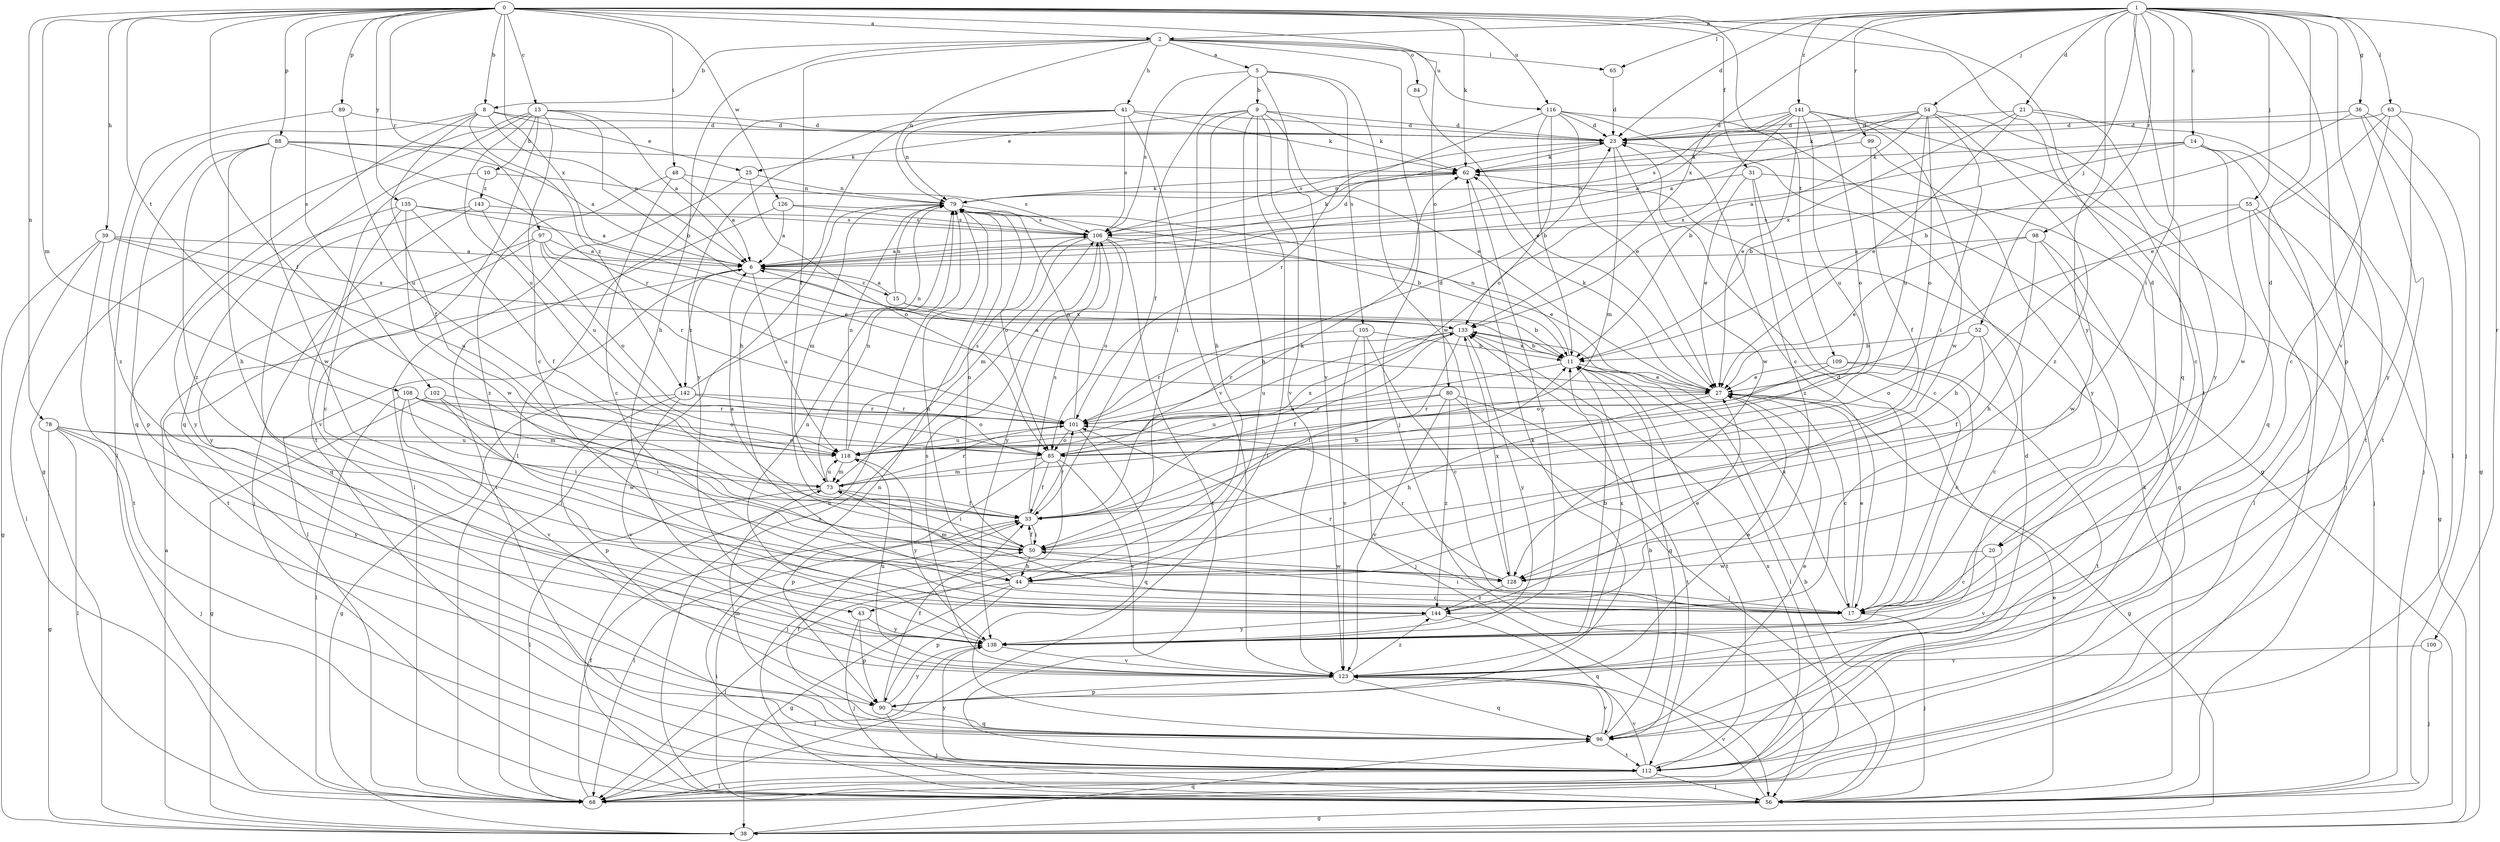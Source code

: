 strict digraph  {
0;
1;
2;
5;
6;
8;
9;
10;
11;
13;
14;
15;
17;
20;
21;
23;
25;
27;
31;
33;
36;
38;
39;
41;
43;
44;
48;
50;
52;
54;
55;
56;
62;
63;
65;
68;
73;
78;
79;
80;
84;
85;
88;
89;
90;
96;
97;
98;
99;
100;
101;
102;
105;
106;
108;
109;
112;
116;
118;
123;
126;
128;
133;
135;
138;
141;
142;
143;
144;
0 -> 2  [label=a];
0 -> 8  [label=b];
0 -> 13  [label=c];
0 -> 20  [label=d];
0 -> 31  [label=f];
0 -> 33  [label=f];
0 -> 39  [label=h];
0 -> 48  [label=i];
0 -> 62  [label=k];
0 -> 73  [label=m];
0 -> 78  [label=n];
0 -> 80  [label=o];
0 -> 88  [label=p];
0 -> 89  [label=p];
0 -> 97  [label=r];
0 -> 102  [label=s];
0 -> 108  [label=t];
0 -> 109  [label=t];
0 -> 112  [label=t];
0 -> 116  [label=u];
0 -> 126  [label=w];
0 -> 133  [label=x];
0 -> 135  [label=y];
1 -> 2  [label=a];
1 -> 14  [label=c];
1 -> 20  [label=d];
1 -> 21  [label=d];
1 -> 23  [label=d];
1 -> 36  [label=g];
1 -> 50  [label=i];
1 -> 52  [label=j];
1 -> 54  [label=j];
1 -> 55  [label=j];
1 -> 63  [label=l];
1 -> 65  [label=l];
1 -> 90  [label=p];
1 -> 96  [label=q];
1 -> 98  [label=r];
1 -> 99  [label=r];
1 -> 100  [label=r];
1 -> 123  [label=v];
1 -> 133  [label=x];
1 -> 138  [label=y];
1 -> 141  [label=z];
2 -> 5  [label=a];
2 -> 8  [label=b];
2 -> 33  [label=f];
2 -> 41  [label=h];
2 -> 43  [label=h];
2 -> 56  [label=j];
2 -> 65  [label=l];
2 -> 79  [label=n];
2 -> 84  [label=o];
2 -> 116  [label=u];
5 -> 9  [label=b];
5 -> 33  [label=f];
5 -> 105  [label=s];
5 -> 106  [label=s];
5 -> 123  [label=v];
5 -> 128  [label=w];
6 -> 15  [label=c];
6 -> 23  [label=d];
6 -> 68  [label=l];
6 -> 118  [label=u];
6 -> 142  [label=z];
8 -> 6  [label=a];
8 -> 23  [label=d];
8 -> 25  [label=e];
8 -> 33  [label=f];
8 -> 68  [label=l];
8 -> 96  [label=q];
8 -> 142  [label=z];
9 -> 23  [label=d];
9 -> 25  [label=e];
9 -> 27  [label=e];
9 -> 43  [label=h];
9 -> 44  [label=h];
9 -> 50  [label=i];
9 -> 62  [label=k];
9 -> 68  [label=l];
9 -> 123  [label=v];
10 -> 106  [label=s];
10 -> 123  [label=v];
10 -> 143  [label=z];
11 -> 27  [label=e];
11 -> 68  [label=l];
11 -> 79  [label=n];
11 -> 96  [label=q];
11 -> 112  [label=t];
11 -> 118  [label=u];
11 -> 133  [label=x];
13 -> 6  [label=a];
13 -> 10  [label=b];
13 -> 11  [label=b];
13 -> 17  [label=c];
13 -> 23  [label=d];
13 -> 38  [label=g];
13 -> 96  [label=q];
13 -> 112  [label=t];
13 -> 118  [label=u];
14 -> 6  [label=a];
14 -> 11  [label=b];
14 -> 56  [label=j];
14 -> 62  [label=k];
14 -> 68  [label=l];
14 -> 128  [label=w];
15 -> 6  [label=a];
15 -> 11  [label=b];
15 -> 79  [label=n];
15 -> 133  [label=x];
17 -> 23  [label=d];
17 -> 27  [label=e];
17 -> 50  [label=i];
17 -> 56  [label=j];
17 -> 79  [label=n];
17 -> 101  [label=r];
17 -> 133  [label=x];
20 -> 17  [label=c];
20 -> 123  [label=v];
20 -> 128  [label=w];
21 -> 23  [label=d];
21 -> 27  [label=e];
21 -> 112  [label=t];
21 -> 133  [label=x];
21 -> 138  [label=y];
23 -> 62  [label=k];
23 -> 73  [label=m];
23 -> 106  [label=s];
23 -> 128  [label=w];
25 -> 68  [label=l];
25 -> 79  [label=n];
25 -> 85  [label=o];
27 -> 6  [label=a];
27 -> 17  [label=c];
27 -> 38  [label=g];
27 -> 44  [label=h];
27 -> 62  [label=k];
27 -> 101  [label=r];
31 -> 17  [label=c];
31 -> 27  [label=e];
31 -> 56  [label=j];
31 -> 79  [label=n];
31 -> 144  [label=z];
33 -> 11  [label=b];
33 -> 50  [label=i];
33 -> 62  [label=k];
33 -> 68  [label=l];
33 -> 101  [label=r];
33 -> 106  [label=s];
36 -> 11  [label=b];
36 -> 23  [label=d];
36 -> 56  [label=j];
36 -> 68  [label=l];
36 -> 112  [label=t];
38 -> 6  [label=a];
38 -> 96  [label=q];
39 -> 6  [label=a];
39 -> 38  [label=g];
39 -> 68  [label=l];
39 -> 112  [label=t];
39 -> 118  [label=u];
39 -> 133  [label=x];
41 -> 23  [label=d];
41 -> 44  [label=h];
41 -> 62  [label=k];
41 -> 68  [label=l];
41 -> 79  [label=n];
41 -> 106  [label=s];
41 -> 123  [label=v];
41 -> 138  [label=y];
43 -> 56  [label=j];
43 -> 90  [label=p];
43 -> 138  [label=y];
44 -> 17  [label=c];
44 -> 38  [label=g];
44 -> 68  [label=l];
44 -> 73  [label=m];
44 -> 90  [label=p];
48 -> 6  [label=a];
48 -> 17  [label=c];
48 -> 79  [label=n];
48 -> 144  [label=z];
50 -> 6  [label=a];
50 -> 33  [label=f];
50 -> 44  [label=h];
50 -> 79  [label=n];
50 -> 128  [label=w];
52 -> 11  [label=b];
52 -> 17  [label=c];
52 -> 33  [label=f];
52 -> 85  [label=o];
54 -> 6  [label=a];
54 -> 11  [label=b];
54 -> 17  [label=c];
54 -> 23  [label=d];
54 -> 50  [label=i];
54 -> 62  [label=k];
54 -> 85  [label=o];
54 -> 118  [label=u];
54 -> 144  [label=z];
55 -> 38  [label=g];
55 -> 44  [label=h];
55 -> 56  [label=j];
55 -> 68  [label=l];
55 -> 106  [label=s];
56 -> 11  [label=b];
56 -> 27  [label=e];
56 -> 38  [label=g];
56 -> 50  [label=i];
56 -> 62  [label=k];
56 -> 79  [label=n];
56 -> 106  [label=s];
56 -> 123  [label=v];
62 -> 79  [label=n];
62 -> 138  [label=y];
63 -> 17  [label=c];
63 -> 23  [label=d];
63 -> 27  [label=e];
63 -> 38  [label=g];
63 -> 138  [label=y];
65 -> 23  [label=d];
68 -> 33  [label=f];
68 -> 133  [label=x];
73 -> 33  [label=f];
73 -> 50  [label=i];
73 -> 68  [label=l];
73 -> 79  [label=n];
73 -> 101  [label=r];
73 -> 118  [label=u];
78 -> 38  [label=g];
78 -> 56  [label=j];
78 -> 68  [label=l];
78 -> 85  [label=o];
78 -> 118  [label=u];
78 -> 138  [label=y];
79 -> 62  [label=k];
79 -> 68  [label=l];
79 -> 73  [label=m];
79 -> 85  [label=o];
79 -> 106  [label=s];
80 -> 56  [label=j];
80 -> 101  [label=r];
80 -> 112  [label=t];
80 -> 118  [label=u];
80 -> 123  [label=v];
80 -> 144  [label=z];
84 -> 27  [label=e];
85 -> 33  [label=f];
85 -> 56  [label=j];
85 -> 73  [label=m];
85 -> 90  [label=p];
85 -> 123  [label=v];
85 -> 133  [label=x];
88 -> 6  [label=a];
88 -> 44  [label=h];
88 -> 62  [label=k];
88 -> 90  [label=p];
88 -> 101  [label=r];
88 -> 128  [label=w];
88 -> 144  [label=z];
89 -> 23  [label=d];
89 -> 118  [label=u];
89 -> 144  [label=z];
90 -> 33  [label=f];
90 -> 56  [label=j];
90 -> 62  [label=k];
90 -> 96  [label=q];
90 -> 138  [label=y];
96 -> 11  [label=b];
96 -> 27  [label=e];
96 -> 33  [label=f];
96 -> 73  [label=m];
96 -> 112  [label=t];
96 -> 123  [label=v];
97 -> 6  [label=a];
97 -> 27  [label=e];
97 -> 85  [label=o];
97 -> 101  [label=r];
97 -> 112  [label=t];
97 -> 138  [label=y];
98 -> 6  [label=a];
98 -> 27  [label=e];
98 -> 44  [label=h];
98 -> 96  [label=q];
98 -> 128  [label=w];
99 -> 33  [label=f];
99 -> 62  [label=k];
99 -> 138  [label=y];
100 -> 56  [label=j];
100 -> 123  [label=v];
101 -> 23  [label=d];
101 -> 79  [label=n];
101 -> 85  [label=o];
101 -> 96  [label=q];
101 -> 118  [label=u];
102 -> 38  [label=g];
102 -> 50  [label=i];
102 -> 101  [label=r];
102 -> 128  [label=w];
105 -> 11  [label=b];
105 -> 17  [label=c];
105 -> 56  [label=j];
105 -> 101  [label=r];
105 -> 123  [label=v];
106 -> 6  [label=a];
106 -> 27  [label=e];
106 -> 62  [label=k];
106 -> 73  [label=m];
106 -> 85  [label=o];
106 -> 112  [label=t];
106 -> 138  [label=y];
108 -> 50  [label=i];
108 -> 68  [label=l];
108 -> 73  [label=m];
108 -> 85  [label=o];
108 -> 101  [label=r];
108 -> 123  [label=v];
109 -> 17  [label=c];
109 -> 27  [label=e];
109 -> 85  [label=o];
109 -> 112  [label=t];
112 -> 23  [label=d];
112 -> 56  [label=j];
112 -> 68  [label=l];
112 -> 79  [label=n];
112 -> 123  [label=v];
112 -> 138  [label=y];
116 -> 11  [label=b];
116 -> 17  [label=c];
116 -> 23  [label=d];
116 -> 27  [label=e];
116 -> 38  [label=g];
116 -> 85  [label=o];
116 -> 101  [label=r];
118 -> 73  [label=m];
118 -> 79  [label=n];
118 -> 106  [label=s];
118 -> 138  [label=y];
123 -> 27  [label=e];
123 -> 90  [label=p];
123 -> 96  [label=q];
123 -> 106  [label=s];
123 -> 118  [label=u];
123 -> 133  [label=x];
123 -> 144  [label=z];
126 -> 6  [label=a];
126 -> 11  [label=b];
126 -> 106  [label=s];
126 -> 112  [label=t];
128 -> 101  [label=r];
128 -> 133  [label=x];
128 -> 144  [label=z];
133 -> 11  [label=b];
133 -> 33  [label=f];
133 -> 50  [label=i];
133 -> 101  [label=r];
133 -> 118  [label=u];
133 -> 138  [label=y];
135 -> 6  [label=a];
135 -> 17  [label=c];
135 -> 33  [label=f];
135 -> 106  [label=s];
135 -> 128  [label=w];
135 -> 138  [label=y];
138 -> 11  [label=b];
138 -> 68  [label=l];
138 -> 79  [label=n];
138 -> 123  [label=v];
141 -> 6  [label=a];
141 -> 23  [label=d];
141 -> 27  [label=e];
141 -> 85  [label=o];
141 -> 96  [label=q];
141 -> 106  [label=s];
141 -> 118  [label=u];
141 -> 128  [label=w];
141 -> 133  [label=x];
142 -> 38  [label=g];
142 -> 79  [label=n];
142 -> 85  [label=o];
142 -> 90  [label=p];
142 -> 101  [label=r];
142 -> 123  [label=v];
143 -> 56  [label=j];
143 -> 96  [label=q];
143 -> 106  [label=s];
143 -> 118  [label=u];
144 -> 27  [label=e];
144 -> 96  [label=q];
144 -> 138  [label=y];
}
